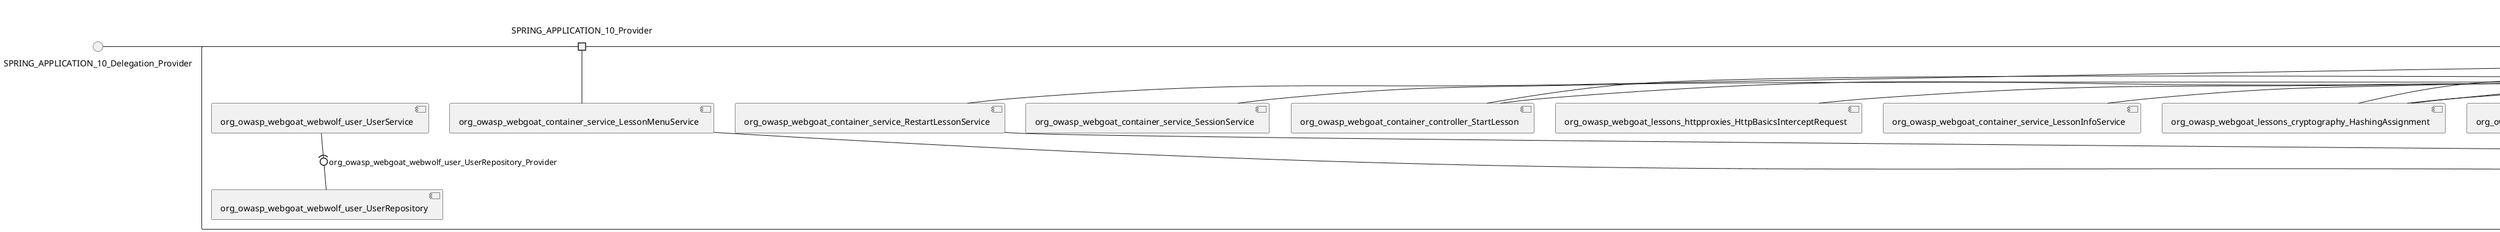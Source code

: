 @startuml
skinparam fixCircleLabelOverlapping true
skinparam componentStyle uml2
() SPRING_APPLICATION_10_Delegation_Provider
() SPRING_APPLICATION_11_Delegation_Provider
() SPRING_APPLICATION_12_Delegation_Provider
() SPRING_APPLICATION_13_Delegation_Provider
() SPRING_APPLICATION_14_Delegation_Provider
() SPRING_APPLICATION_15_Delegation_Provider
() SPRING_APPLICATION_16_Delegation_Provider
() SPRING_APPLICATION_2_Delegation_Provider
() SPRING_APPLICATION_3_Delegation_Provider
() SPRING_APPLICATION_4_Delegation_Provider
() SPRING_APPLICATION_5_Delegation_Provider
() SPRING_APPLICATION_6_Delegation_Provider
() SPRING_APPLICATION_7_Delegation_Provider
() SPRING_APPLICATION_8_Delegation_Provider
() SPRING_APPLICATION_9_Delegation_Provider
() SPRING_APPLICATION_BypassRestrictions_FieldRestrictions_POST_Delegation_Provider
() SPRING_APPLICATION_BypassRestrictions_frontendValidation_POST_Delegation_Provider
() SPRING_APPLICATION_ChromeDevTools_dummy_POST_Delegation_Provider
() SPRING_APPLICATION_ChromeDevTools_network_POST_Delegation_Provider
() SPRING_APPLICATION_CrossSiteScriptingStored_stored_xss_POST_Delegation_Provider
() SPRING_APPLICATION_CrossSiteScriptingStored_stored_xss_follow_up_POST_Delegation_Provider
() SPRING_APPLICATION_CrossSiteScripting_attack1_POST_Delegation_Provider
() SPRING_APPLICATION_CrossSiteScripting_attack3_POST_Delegation_Provider
() SPRING_APPLICATION_CrossSiteScripting_attack4_POST_Delegation_Provider
() SPRING_APPLICATION_CrossSiteScripting_attack5a_GET_Delegation_Provider
() SPRING_APPLICATION_CrossSiteScripting_attack6a_POST_Delegation_Provider
() SPRING_APPLICATION_CrossSiteScripting_dom_follow_up_POST_Delegation_Provider
() SPRING_APPLICATION_CrossSiteScripting_phone_home_xss_POST_Delegation_Provider
() SPRING_APPLICATION_CrossSiteScripting_quiz_GET_POST_Delegation_Provider
() SPRING_APPLICATION_Delegation_Provider
() SPRING_APPLICATION_GET_10_Delegation_Provider
() SPRING_APPLICATION_GET_11_Delegation_Provider
() SPRING_APPLICATION_GET_2_Delegation_Provider
() SPRING_APPLICATION_GET_3_Delegation_Provider
() SPRING_APPLICATION_GET_4_Delegation_Provider
() SPRING_APPLICATION_GET_5_Delegation_Provider
() SPRING_APPLICATION_GET_6_Delegation_Provider
() SPRING_APPLICATION_GET_7_Delegation_Provider
() SPRING_APPLICATION_GET_8_Delegation_Provider
() SPRING_APPLICATION_GET_9_Delegation_Provider
() SPRING_APPLICATION_GET_Delegation_Provider
() SPRING_APPLICATION_HtmlTampering_task_POST_Delegation_Provider
() SPRING_APPLICATION_HttpBasics_attack1_POST_Delegation_Provider
() SPRING_APPLICATION_HttpBasics_attack2_POST_Delegation_Provider
() SPRING_APPLICATION_IDOR_diff_attributes_POST_Delegation_Provider
() SPRING_APPLICATION_IDOR_login_POST_Delegation_Provider
() SPRING_APPLICATION_IDOR_profile_alt_path_POST_Delegation_Provider
() SPRING_APPLICATION_InsecureDeserialization_task_POST_Delegation_Provider
() SPRING_APPLICATION_InsecureLogin_Delegation_Provider
() SPRING_APPLICATION_JWT_decode_POST_Delegation_Provider
() SPRING_APPLICATION_JWT_jku_Delegation_Provider
() SPRING_APPLICATION_JWT_kid_Delegation_Provider
() SPRING_APPLICATION_JWT_quiz_GET_POST_Delegation_Provider
() SPRING_APPLICATION_JWT_refresh_Delegation_Provider
() SPRING_APPLICATION_JWT_secret_POST_Delegation_Provider
() SPRING_APPLICATION_JWT_votings_Delegation_Provider
() SPRING_APPLICATION_LogSpoofing_log_bleeding_POST_Delegation_Provider
() SPRING_APPLICATION_LogSpoofing_log_spoofing_POST_Delegation_Provider
() SPRING_APPLICATION_POST_10_Delegation_Provider
() SPRING_APPLICATION_POST_11_Delegation_Provider
() SPRING_APPLICATION_POST_12_Delegation_Provider
() SPRING_APPLICATION_POST_13_Delegation_Provider
() SPRING_APPLICATION_POST_14_Delegation_Provider
() SPRING_APPLICATION_POST_15_Delegation_Provider
() SPRING_APPLICATION_POST_16_Delegation_Provider
() SPRING_APPLICATION_POST_17_Delegation_Provider
() SPRING_APPLICATION_POST_18_Delegation_Provider
() SPRING_APPLICATION_POST_2_Delegation_Provider
() SPRING_APPLICATION_POST_3_Delegation_Provider
() SPRING_APPLICATION_POST_4_Delegation_Provider
() SPRING_APPLICATION_POST_5_Delegation_Provider
() SPRING_APPLICATION_POST_6_Delegation_Provider
() SPRING_APPLICATION_POST_7_Delegation_Provider
() SPRING_APPLICATION_POST_8_Delegation_Provider
() SPRING_APPLICATION_POST_9_Delegation_Provider
() SPRING_APPLICATION_POST_Delegation_Provider
() SPRING_APPLICATION_PUT_Delegation_Provider
() SPRING_APPLICATION_PasswordReset_ForgotPassword_create_password_reset_link_POST_Delegation_Provider
() SPRING_APPLICATION_PasswordReset_SecurityQuestions_POST_Delegation_Provider
() SPRING_APPLICATION_PasswordReset_reset_Delegation_Provider
() SPRING_APPLICATION_PasswordReset_simple_mail_reset_POST_Delegation_Provider
() SPRING_APPLICATION_PathTraversal_profile_picture_GET_Delegation_Provider
() SPRING_APPLICATION_PathTraversal_profile_picture_fix_GET_Delegation_Provider
() SPRING_APPLICATION_PathTraversal_profile_upload_POST_Delegation_Provider
() SPRING_APPLICATION_PathTraversal_profile_upload_fix_POST_Delegation_Provider
() SPRING_APPLICATION_PathTraversal_profile_upload_remove_user_input_POST_Delegation_Provider
() SPRING_APPLICATION_PathTraversal_random_POST_Delegation_Provider
() SPRING_APPLICATION_PathTraversal_random_picture_GET_Delegation_Provider
() SPRING_APPLICATION_PathTraversal_zip_slip_Delegation_Provider
() SPRING_APPLICATION_SSRF_task1_POST_Delegation_Provider
() SPRING_APPLICATION_SSRF_task2_POST_Delegation_Provider
() SPRING_APPLICATION_SecurePasswords_assignment_POST_Delegation_Provider
() SPRING_APPLICATION_SqlInjectionAdvanced_attack6a_POST_Delegation_Provider
() SPRING_APPLICATION_SqlInjectionAdvanced_attack6b_POST_Delegation_Provider
() SPRING_APPLICATION_SqlInjectionAdvanced_challenge_Login_POST_Delegation_Provider
() SPRING_APPLICATION_SqlInjectionAdvanced_challenge_PUT_Delegation_Provider
() SPRING_APPLICATION_SqlInjectionAdvanced_quiz_GET_POST_Delegation_Provider
() SPRING_APPLICATION_SqlInjectionMitigations_attack10a_POST_Delegation_Provider
() SPRING_APPLICATION_SqlInjectionMitigations_attack10b_POST_Delegation_Provider
() SPRING_APPLICATION_SqlInjectionMitigations_attack12a_POST_Delegation_Provider
() SPRING_APPLICATION_SqlInjectionMitigations_servers_GET_Delegation_Provider
() SPRING_APPLICATION_SqlInjection_assignment5a_POST_Delegation_Provider
() SPRING_APPLICATION_SqlInjection_assignment5b_POST_Delegation_Provider
() SPRING_APPLICATION_SqlInjection_attack10_POST_Delegation_Provider
() SPRING_APPLICATION_SqlInjection_attack2_POST_Delegation_Provider
() SPRING_APPLICATION_SqlInjection_attack3_POST_Delegation_Provider
() SPRING_APPLICATION_SqlInjection_attack4_POST_Delegation_Provider
() SPRING_APPLICATION_SqlInjection_attack5_POST_Delegation_Provider
() SPRING_APPLICATION_SqlInjection_attack8_POST_Delegation_Provider
() SPRING_APPLICATION_SqlInjection_attack9_POST_Delegation_Provider
() SPRING_APPLICATION_SqlOnlyInputValidationOnKeywords_attack_POST_Delegation_Provider
() SPRING_APPLICATION_SqlOnlyInputValidation_attack_POST_Delegation_Provider
() SPRING_APPLICATION_VulnerableComponents_attack1_POST_Delegation_Provider
() SPRING_APPLICATION_WebWolf_GET_Delegation_Provider
() SPRING_APPLICATION_WebWolf_landing_Delegation_Provider
() SPRING_APPLICATION_WebWolf_mail_Delegation_Provider
() SPRING_APPLICATION_challenge_1_POST_Delegation_Provider
() SPRING_APPLICATION_challenge_5_POST_Delegation_Provider
() SPRING_APPLICATION_challenge_7_Delegation_Provider
() SPRING_APPLICATION_challenge_8_Delegation_Provider
() SPRING_APPLICATION_challenge_logo_Delegation_Provider
() SPRING_APPLICATION_cia_quiz_GET_POST_Delegation_Provider
() SPRING_APPLICATION_clientSideFiltering_attack1_POST_Delegation_Provider
() SPRING_APPLICATION_clientSideFiltering_challenge_store_coupons_GET_Delegation_Provider
() SPRING_APPLICATION_clientSideFiltering_getItForFree_POST_Delegation_Provider
() SPRING_APPLICATION_clientSideFiltering_salaries_GET_Delegation_Provider
() SPRING_APPLICATION_crypto_encoding_basic_auth_POST_Delegation_Provider
() SPRING_APPLICATION_crypto_encoding_xor_POST_Delegation_Provider
() SPRING_APPLICATION_crypto_hashing_POST_Delegation_Provider
() SPRING_APPLICATION_crypto_secure_defaults_POST_Delegation_Provider
() SPRING_APPLICATION_crypto_signing_verify_POST_Delegation_Provider
() SPRING_APPLICATION_csrf_feedback_message_POST_Delegation_Provider
() SPRING_APPLICATION_csrf_review_POST_Delegation_Provider
() SPRING_APPLICATION_files_GET_Delegation_Provider
() SPRING_APPLICATION_fileupload_POST_Delegation_Provider
() SPRING_APPLICATION_jwt_Delegation_Provider
() SPRING_APPLICATION_landing_Delegation_Provider
() SPRING_APPLICATION_lesson_template_Delegation_Provider
() SPRING_APPLICATION_login_oauth_mvc_GET_Delegation_Provider
() SPRING_APPLICATION_mail_DELETE_GET_POST_Delegation_Provider
() SPRING_APPLICATION_register_mvc_POST_Delegation_Provider
() SPRING_APPLICATION_registration_GET_Delegation_Provider
() SPRING_APPLICATION_requests_GET_Delegation_Provider
() SPRING_APPLICATION_scoreboard_data_GET_Delegation_Provider
() SPRING_APPLICATION_server_directory_GET_Delegation_Provider
() SPRING_APPLICATION_service_debug_labels_mvc_Delegation_Provider
() SPRING_APPLICATION_service_lessonoverview_mvc_Delegation_Provider
() SPRING_APPLICATION_xxe_comments_GET_Delegation_Provider
rectangle System {
[org_owasp_webgoat_container_HammerHead] [[webgoat-webgoat.repository#_QCD-xmTkEe-T-oIEN__fXQ]]
[org_owasp_webgoat_container_WebWolfRedirect] [[webgoat-webgoat.repository#_QCD-xmTkEe-T-oIEN__fXQ]]
[org_owasp_webgoat_container_controller_StartLesson] [[webgoat-webgoat.repository#_QCD-xmTkEe-T-oIEN__fXQ]]
[org_owasp_webgoat_container_controller_Welcome] [[webgoat-webgoat.repository#_QCD-xmTkEe-T-oIEN__fXQ]]
[org_owasp_webgoat_container_i18n_PluginMessages_Provider] [[webgoat-webgoat.repository#_QCD-xmTkEe-T-oIEN__fXQ]]
[org_owasp_webgoat_container_report_ReportCardController] [[webgoat-webgoat.repository#_QCD-xmTkEe-T-oIEN__fXQ]]
[org_owasp_webgoat_container_service_EnvironmentService] [[webgoat-webgoat.repository#_QCD-xmTkEe-T-oIEN__fXQ]]
[org_owasp_webgoat_container_service_HintService] [[webgoat-webgoat.repository#_QCD-xmTkEe-T-oIEN__fXQ]]
[org_owasp_webgoat_container_service_LabelDebugService] [[webgoat-webgoat.repository#_QCD-xmTkEe-T-oIEN__fXQ]]
[org_owasp_webgoat_container_service_LabelService] [[webgoat-webgoat.repository#_QCD-xmTkEe-T-oIEN__fXQ]]
[org_owasp_webgoat_container_service_LessonInfoService] [[webgoat-webgoat.repository#_QCD-xmTkEe-T-oIEN__fXQ]]
[org_owasp_webgoat_container_service_LessonMenuService] [[webgoat-webgoat.repository#_QCD-xmTkEe-T-oIEN__fXQ]]
[org_owasp_webgoat_container_service_LessonProgressService] [[webgoat-webgoat.repository#_QCD-xmTkEe-T-oIEN__fXQ]]
[org_owasp_webgoat_container_service_LessonTitleService] [[webgoat-webgoat.repository#_QCD-xmTkEe-T-oIEN__fXQ]]
[org_owasp_webgoat_container_service_RestartLessonService] [[webgoat-webgoat.repository#_QCD-xmTkEe-T-oIEN__fXQ]]
[org_owasp_webgoat_container_service_SessionService] [[webgoat-webgoat.repository#_QCD-xmTkEe-T-oIEN__fXQ]]
[org_owasp_webgoat_container_session_UserSessionData_Provider] [[webgoat-webgoat.repository#_QCD-xmTkEe-T-oIEN__fXQ]]
[org_owasp_webgoat_container_session_WebSession_Provider] [[webgoat-webgoat.repository#_QCD-xmTkEe-T-oIEN__fXQ]]
[org_owasp_webgoat_container_users_RegistrationController] [[webgoat-webgoat.repository#_QCD-xmTkEe-T-oIEN__fXQ]]
[org_owasp_webgoat_container_users_Scoreboard] [[webgoat-webgoat.repository#_QCD-xmTkEe-T-oIEN__fXQ]]
[org_owasp_webgoat_container_users_UserProgressRepository] [[webgoat-webgoat.repository#_QCD-xmTkEe-T-oIEN__fXQ]]
[org_owasp_webgoat_container_users_UserRepository] [[webgoat-webgoat.repository#_QCD-xmTkEe-T-oIEN__fXQ]]
[org_owasp_webgoat_container_users_UserService] [[webgoat-webgoat.repository#_QCD-xmTkEe-T-oIEN__fXQ]]
[org_owasp_webgoat_lessons_authbypass_VerifyAccount] [[webgoat-webgoat.repository#_QCD-xmTkEe-T-oIEN__fXQ]]
[org_owasp_webgoat_lessons_bypassrestrictions_BypassRestrictionsFieldRestrictions] [[webgoat-webgoat.repository#_QCD-xmTkEe-T-oIEN__fXQ]]
[org_owasp_webgoat_lessons_bypassrestrictions_BypassRestrictionsFrontendValidation] [[webgoat-webgoat.repository#_QCD-xmTkEe-T-oIEN__fXQ]]
[org_owasp_webgoat_lessons_challenges_FlagController] [[webgoat-webgoat.repository#_QCD-xmTkEe-T-oIEN__fXQ]]
[org_owasp_webgoat_lessons_challenges_challenge1_Assignment1] [[webgoat-webgoat.repository#_QCD-xmTkEe-T-oIEN__fXQ]]
[org_owasp_webgoat_lessons_challenges_challenge1_ImageServlet] [[webgoat-webgoat.repository#_QCD-xmTkEe-T-oIEN__fXQ]]
[org_owasp_webgoat_lessons_challenges_challenge5_Assignment5] [[webgoat-webgoat.repository#_QCD-xmTkEe-T-oIEN__fXQ]]
[org_owasp_webgoat_lessons_challenges_challenge7_Assignment7] [[webgoat-webgoat.repository#_QCD-xmTkEe-T-oIEN__fXQ]]
[org_owasp_webgoat_lessons_challenges_challenge8_Assignment8] [[webgoat-webgoat.repository#_QCD-xmTkEe-T-oIEN__fXQ]]
[org_owasp_webgoat_lessons_chromedevtools_NetworkDummy] [[webgoat-webgoat.repository#_QCD-xmTkEe-T-oIEN__fXQ]]
[org_owasp_webgoat_lessons_chromedevtools_NetworkLesson] [[webgoat-webgoat.repository#_QCD-xmTkEe-T-oIEN__fXQ]]
[org_owasp_webgoat_lessons_cia_CIAQuiz] [[webgoat-webgoat.repository#_QCD-xmTkEe-T-oIEN__fXQ]]
[org_owasp_webgoat_lessons_clientsidefiltering_ClientSideFilteringAssignment] [[webgoat-webgoat.repository#_QCD-xmTkEe-T-oIEN__fXQ]]
[org_owasp_webgoat_lessons_clientsidefiltering_ClientSideFilteringFreeAssignment] [[webgoat-webgoat.repository#_QCD-xmTkEe-T-oIEN__fXQ]]
[org_owasp_webgoat_lessons_clientsidefiltering_Salaries] [[webgoat-webgoat.repository#_QCD-xmTkEe-T-oIEN__fXQ]]
[org_owasp_webgoat_lessons_clientsidefiltering_ShopEndpoint] [[webgoat-webgoat.repository#_QCD-xmTkEe-T-oIEN__fXQ]]
[org_owasp_webgoat_lessons_cryptography_EncodingAssignment] [[webgoat-webgoat.repository#_QCD-xmTkEe-T-oIEN__fXQ]]
[org_owasp_webgoat_lessons_cryptography_HashingAssignment] [[webgoat-webgoat.repository#_QCD-xmTkEe-T-oIEN__fXQ]]
[org_owasp_webgoat_lessons_cryptography_SecureDefaultsAssignment] [[webgoat-webgoat.repository#_QCD-xmTkEe-T-oIEN__fXQ]]
[org_owasp_webgoat_lessons_cryptography_SigningAssignment] [[webgoat-webgoat.repository#_QCD-xmTkEe-T-oIEN__fXQ]]
[org_owasp_webgoat_lessons_cryptography_XOREncodingAssignment] [[webgoat-webgoat.repository#_QCD-xmTkEe-T-oIEN__fXQ]]
[org_owasp_webgoat_lessons_csrf_CSRFConfirmFlag1] [[webgoat-webgoat.repository#_QCD-xmTkEe-T-oIEN__fXQ]]
[org_owasp_webgoat_lessons_csrf_CSRFFeedback] [[webgoat-webgoat.repository#_QCD-xmTkEe-T-oIEN__fXQ]]
[org_owasp_webgoat_lessons_csrf_CSRFGetFlag] [[webgoat-webgoat.repository#_QCD-xmTkEe-T-oIEN__fXQ]]
[org_owasp_webgoat_lessons_csrf_CSRFLogin] [[webgoat-webgoat.repository#_QCD-xmTkEe-T-oIEN__fXQ]]
[org_owasp_webgoat_lessons_csrf_ForgedReviews] [[webgoat-webgoat.repository#_QCD-xmTkEe-T-oIEN__fXQ]]
[org_owasp_webgoat_lessons_csrf_ObjectMapper_Provider] [[webgoat-webgoat.repository#_QCD-xmTkEe-T-oIEN__fXQ]]
[org_owasp_webgoat_lessons_deserialization_InsecureDeserializationTask] [[webgoat-webgoat.repository#_QCD-xmTkEe-T-oIEN__fXQ]]
[org_owasp_webgoat_lessons_hijacksession_HijackSessionAssignment] [[webgoat-webgoat.repository#_QCD-xmTkEe-T-oIEN__fXQ]]
[org_owasp_webgoat_lessons_hijacksession_cas_HijackSessionAuthenticationProvider] [[webgoat-webgoat.repository#_QCD-xmTkEe-T-oIEN__fXQ]]
[org_owasp_webgoat_lessons_htmltampering_HtmlTamperingTask] [[webgoat-webgoat.repository#_QCD-xmTkEe-T-oIEN__fXQ]]
[org_owasp_webgoat_lessons_httpbasics_HttpBasicsLesson] [[webgoat-webgoat.repository#_QCD-xmTkEe-T-oIEN__fXQ]]
[org_owasp_webgoat_lessons_httpbasics_HttpBasicsQuiz] [[webgoat-webgoat.repository#_QCD-xmTkEe-T-oIEN__fXQ]]
[org_owasp_webgoat_lessons_httpproxies_HttpBasicsInterceptRequest] [[webgoat-webgoat.repository#_QCD-xmTkEe-T-oIEN__fXQ]]
[org_owasp_webgoat_lessons_idor_IDORDiffAttributes] [[webgoat-webgoat.repository#_QCD-xmTkEe-T-oIEN__fXQ]]
[org_owasp_webgoat_lessons_idor_IDOREditOtherProfile] [[webgoat-webgoat.repository#_QCD-xmTkEe-T-oIEN__fXQ]]
[org_owasp_webgoat_lessons_idor_IDORLogin] [[webgoat-webgoat.repository#_QCD-xmTkEe-T-oIEN__fXQ]]
[org_owasp_webgoat_lessons_idor_IDORViewOtherProfile] [[webgoat-webgoat.repository#_QCD-xmTkEe-T-oIEN__fXQ]]
[org_owasp_webgoat_lessons_idor_IDORViewOwnProfile] [[webgoat-webgoat.repository#_QCD-xmTkEe-T-oIEN__fXQ]]
[org_owasp_webgoat_lessons_idor_IDORViewOwnProfileAltUrl] [[webgoat-webgoat.repository#_QCD-xmTkEe-T-oIEN__fXQ]]
[org_owasp_webgoat_lessons_insecurelogin_InsecureLoginTask] [[webgoat-webgoat.repository#_QCD-xmTkEe-T-oIEN__fXQ]]
[org_owasp_webgoat_lessons_jwt_JWTDecodeEndpoint] [[webgoat-webgoat.repository#_QCD-xmTkEe-T-oIEN__fXQ]]
[org_owasp_webgoat_lessons_jwt_JWTQuiz] [[webgoat-webgoat.repository#_QCD-xmTkEe-T-oIEN__fXQ]]
[org_owasp_webgoat_lessons_jwt_JWTRefreshEndpoint] [[webgoat-webgoat.repository#_QCD-xmTkEe-T-oIEN__fXQ]]
[org_owasp_webgoat_lessons_jwt_JWTSecretKeyEndpoint] [[webgoat-webgoat.repository#_QCD-xmTkEe-T-oIEN__fXQ]]
[org_owasp_webgoat_lessons_jwt_JWTVotesEndpoint] [[webgoat-webgoat.repository#_QCD-xmTkEe-T-oIEN__fXQ]]
[org_owasp_webgoat_lessons_jwt_claimmisuse_JWTHeaderJKUEndpoint] [[webgoat-webgoat.repository#_QCD-xmTkEe-T-oIEN__fXQ]]
[org_owasp_webgoat_lessons_jwt_claimmisuse_JWTHeaderKIDEndpoint] [[webgoat-webgoat.repository#_QCD-xmTkEe-T-oIEN__fXQ]]
[org_owasp_webgoat_lessons_lessontemplate_SampleAttack] [[webgoat-webgoat.repository#_QCD-xmTkEe-T-oIEN__fXQ]]
[org_owasp_webgoat_lessons_logging_LogBleedingTask] [[webgoat-webgoat.repository#_QCD-xmTkEe-T-oIEN__fXQ]]
[org_owasp_webgoat_lessons_logging_LogSpoofingTask] [[webgoat-webgoat.repository#_QCD-xmTkEe-T-oIEN__fXQ]]
[org_owasp_webgoat_lessons_missingac_MissingFunctionACHiddenMenus] [[webgoat-webgoat.repository#_QCD-xmTkEe-T-oIEN__fXQ]]
[org_owasp_webgoat_lessons_missingac_MissingFunctionACUsers] [[webgoat-webgoat.repository#_QCD-xmTkEe-T-oIEN__fXQ]]
[org_owasp_webgoat_lessons_missingac_MissingFunctionACYourHash] [[webgoat-webgoat.repository#_QCD-xmTkEe-T-oIEN__fXQ]]
[org_owasp_webgoat_lessons_missingac_MissingFunctionACYourHashAdmin] [[webgoat-webgoat.repository#_QCD-xmTkEe-T-oIEN__fXQ]]
[org_owasp_webgoat_lessons_passwordreset_QuestionsAssignment] [[webgoat-webgoat.repository#_QCD-xmTkEe-T-oIEN__fXQ]]
[org_owasp_webgoat_lessons_passwordreset_ResetLinkAssignment] [[webgoat-webgoat.repository#_QCD-xmTkEe-T-oIEN__fXQ]]
[org_owasp_webgoat_lessons_passwordreset_ResetLinkAssignmentForgotPassword] [[webgoat-webgoat.repository#_QCD-xmTkEe-T-oIEN__fXQ]]
[org_owasp_webgoat_lessons_passwordreset_SecurityQuestionAssignment] [[webgoat-webgoat.repository#_QCD-xmTkEe-T-oIEN__fXQ]]
[org_owasp_webgoat_lessons_passwordreset_SimpleMailAssignment] [[webgoat-webgoat.repository#_QCD-xmTkEe-T-oIEN__fXQ]]
[org_owasp_webgoat_lessons_passwordreset_TriedQuestions] [[webgoat-webgoat.repository#_QCD-xmTkEe-T-oIEN__fXQ]]
[org_owasp_webgoat_lessons_pathtraversal_ProfileUpload] [[webgoat-webgoat.repository#_QCD-xmTkEe-T-oIEN__fXQ]]
[org_owasp_webgoat_lessons_pathtraversal_ProfileUploadFix] [[webgoat-webgoat.repository#_QCD-xmTkEe-T-oIEN__fXQ]]
[org_owasp_webgoat_lessons_pathtraversal_ProfileUploadRemoveUserInput] [[webgoat-webgoat.repository#_QCD-xmTkEe-T-oIEN__fXQ]]
[org_owasp_webgoat_lessons_pathtraversal_ProfileUploadRetrieval] [[webgoat-webgoat.repository#_QCD-xmTkEe-T-oIEN__fXQ]]
[org_owasp_webgoat_lessons_pathtraversal_ProfileZipSlip] [[webgoat-webgoat.repository#_QCD-xmTkEe-T-oIEN__fXQ]]
[org_owasp_webgoat_lessons_securepasswords_SecurePasswordsAssignment] [[webgoat-webgoat.repository#_QCD-xmTkEe-T-oIEN__fXQ]]
[org_owasp_webgoat_lessons_spoofcookie_SpoofCookieAssignment] [[webgoat-webgoat.repository#_QCD-xmTkEe-T-oIEN__fXQ]]
[org_owasp_webgoat_lessons_sqlinjection_advanced_SqlInjectionChallenge] [[webgoat-webgoat.repository#_QCD-xmTkEe-T-oIEN__fXQ]]
[org_owasp_webgoat_lessons_sqlinjection_advanced_SqlInjectionChallengeLogin] [[webgoat-webgoat.repository#_QCD-xmTkEe-T-oIEN__fXQ]]
[org_owasp_webgoat_lessons_sqlinjection_advanced_SqlInjectionLesson6a] [[webgoat-webgoat.repository#_QCD-xmTkEe-T-oIEN__fXQ]]
[org_owasp_webgoat_lessons_sqlinjection_advanced_SqlInjectionLesson6b] [[webgoat-webgoat.repository#_QCD-xmTkEe-T-oIEN__fXQ]]
[org_owasp_webgoat_lessons_sqlinjection_advanced_SqlInjectionQuiz] [[webgoat-webgoat.repository#_QCD-xmTkEe-T-oIEN__fXQ]]
[org_owasp_webgoat_lessons_sqlinjection_introduction_SqlInjectionLesson10] [[webgoat-webgoat.repository#_QCD-xmTkEe-T-oIEN__fXQ]]
[org_owasp_webgoat_lessons_sqlinjection_introduction_SqlInjectionLesson2] [[webgoat-webgoat.repository#_QCD-xmTkEe-T-oIEN__fXQ]]
[org_owasp_webgoat_lessons_sqlinjection_introduction_SqlInjectionLesson3] [[webgoat-webgoat.repository#_QCD-xmTkEe-T-oIEN__fXQ]]
[org_owasp_webgoat_lessons_sqlinjection_introduction_SqlInjectionLesson4] [[webgoat-webgoat.repository#_QCD-xmTkEe-T-oIEN__fXQ]]
[org_owasp_webgoat_lessons_sqlinjection_introduction_SqlInjectionLesson5] [[webgoat-webgoat.repository#_QCD-xmTkEe-T-oIEN__fXQ]]
[org_owasp_webgoat_lessons_sqlinjection_introduction_SqlInjectionLesson5a] [[webgoat-webgoat.repository#_QCD-xmTkEe-T-oIEN__fXQ]]
[org_owasp_webgoat_lessons_sqlinjection_introduction_SqlInjectionLesson5b] [[webgoat-webgoat.repository#_QCD-xmTkEe-T-oIEN__fXQ]]
[org_owasp_webgoat_lessons_sqlinjection_introduction_SqlInjectionLesson8] [[webgoat-webgoat.repository#_QCD-xmTkEe-T-oIEN__fXQ]]
[org_owasp_webgoat_lessons_sqlinjection_introduction_SqlInjectionLesson9] [[webgoat-webgoat.repository#_QCD-xmTkEe-T-oIEN__fXQ]]
[org_owasp_webgoat_lessons_sqlinjection_mitigation_Servers] [[webgoat-webgoat.repository#_QCD-xmTkEe-T-oIEN__fXQ]]
[org_owasp_webgoat_lessons_sqlinjection_mitigation_SqlInjectionLesson10a] [[webgoat-webgoat.repository#_QCD-xmTkEe-T-oIEN__fXQ]]
[org_owasp_webgoat_lessons_sqlinjection_mitigation_SqlInjectionLesson10b] [[webgoat-webgoat.repository#_QCD-xmTkEe-T-oIEN__fXQ]]
[org_owasp_webgoat_lessons_sqlinjection_mitigation_SqlInjectionLesson13] [[webgoat-webgoat.repository#_QCD-xmTkEe-T-oIEN__fXQ]]
[org_owasp_webgoat_lessons_sqlinjection_mitigation_SqlOnlyInputValidation] [[webgoat-webgoat.repository#_QCD-xmTkEe-T-oIEN__fXQ]]
[org_owasp_webgoat_lessons_sqlinjection_mitigation_SqlOnlyInputValidationOnKeywords] [[webgoat-webgoat.repository#_QCD-xmTkEe-T-oIEN__fXQ]]
[org_owasp_webgoat_lessons_ssrf_SSRFTask1] [[webgoat-webgoat.repository#_QCD-xmTkEe-T-oIEN__fXQ]]
[org_owasp_webgoat_lessons_ssrf_SSRFTask2] [[webgoat-webgoat.repository#_QCD-xmTkEe-T-oIEN__fXQ]]
[org_owasp_webgoat_lessons_vulnerablecomponents_VulnerableComponentsLesson] [[webgoat-webgoat.repository#_QCD-xmTkEe-T-oIEN__fXQ]]
[org_owasp_webgoat_lessons_webwolfintroduction_LandingAssignment] [[webgoat-webgoat.repository#_QCD-xmTkEe-T-oIEN__fXQ]]
[org_owasp_webgoat_lessons_webwolfintroduction_MailAssignment] [[webgoat-webgoat.repository#_QCD-xmTkEe-T-oIEN__fXQ]]
[org_owasp_webgoat_lessons_xss_CrossSiteScriptingLesson1] [[webgoat-webgoat.repository#_QCD-xmTkEe-T-oIEN__fXQ]]
[org_owasp_webgoat_lessons_xss_CrossSiteScriptingLesson3] [[webgoat-webgoat.repository#_QCD-xmTkEe-T-oIEN__fXQ]]
[org_owasp_webgoat_lessons_xss_CrossSiteScriptingLesson4] [[webgoat-webgoat.repository#_QCD-xmTkEe-T-oIEN__fXQ]]
[org_owasp_webgoat_lessons_xss_CrossSiteScriptingLesson5a] [[webgoat-webgoat.repository#_QCD-xmTkEe-T-oIEN__fXQ]]
[org_owasp_webgoat_lessons_xss_CrossSiteScriptingLesson6a] [[webgoat-webgoat.repository#_QCD-xmTkEe-T-oIEN__fXQ]]
[org_owasp_webgoat_lessons_xss_CrossSiteScriptingQuiz] [[webgoat-webgoat.repository#_QCD-xmTkEe-T-oIEN__fXQ]]
[org_owasp_webgoat_lessons_xss_DOMCrossSiteScripting] [[webgoat-webgoat.repository#_QCD-xmTkEe-T-oIEN__fXQ]]
[org_owasp_webgoat_lessons_xss_DOMCrossSiteScriptingVerifier] [[webgoat-webgoat.repository#_QCD-xmTkEe-T-oIEN__fXQ]]
[org_owasp_webgoat_lessons_xss_stored_StoredCrossSiteScriptingVerifier] [[webgoat-webgoat.repository#_QCD-xmTkEe-T-oIEN__fXQ]]
[org_owasp_webgoat_lessons_xss_stored_StoredXssComments] [[webgoat-webgoat.repository#_QCD-xmTkEe-T-oIEN__fXQ]]
[org_owasp_webgoat_lessons_xxe_BlindSendFileAssignment] [[webgoat-webgoat.repository#_QCD-xmTkEe-T-oIEN__fXQ]]
[org_owasp_webgoat_lessons_xxe_CommentsCache] [[webgoat-webgoat.repository#_QCD-xmTkEe-T-oIEN__fXQ]]
[org_owasp_webgoat_lessons_xxe_CommentsEndpoint] [[webgoat-webgoat.repository#_QCD-xmTkEe-T-oIEN__fXQ]]
[org_owasp_webgoat_lessons_xxe_ContentTypeAssignment] [[webgoat-webgoat.repository#_QCD-xmTkEe-T-oIEN__fXQ]]
[org_owasp_webgoat_lessons_xxe_SimpleXXE] [[webgoat-webgoat.repository#_QCD-xmTkEe-T-oIEN__fXQ]]
[org_owasp_webgoat_webwolf_FileServer] [[webgoat-webgoat.repository#_QCD-xmTkEe-T-oIEN__fXQ]]
[org_owasp_webgoat_webwolf_jwt_JWTController] [[webgoat-webgoat.repository#_QCD-xmTkEe-T-oIEN__fXQ]]
[org_owasp_webgoat_webwolf_mailbox_MailboxController] [[webgoat-webgoat.repository#_QCD-xmTkEe-T-oIEN__fXQ]]
[org_owasp_webgoat_webwolf_mailbox_MailboxRepository] [[webgoat-webgoat.repository#_QCD-xmTkEe-T-oIEN__fXQ]]
[org_owasp_webgoat_webwolf_requests_LandingPage] [[webgoat-webgoat.repository#_QCD-xmTkEe-T-oIEN__fXQ]]
[org_owasp_webgoat_webwolf_requests_Requests] [[webgoat-webgoat.repository#_QCD-xmTkEe-T-oIEN__fXQ]]
[org_owasp_webgoat_webwolf_user_UserRepository] [[webgoat-webgoat.repository#_QCD-xmTkEe-T-oIEN__fXQ]]
[org_owasp_webgoat_webwolf_user_UserService] [[webgoat-webgoat.repository#_QCD-xmTkEe-T-oIEN__fXQ]]
port SPRING_APPLICATION_10_Provider
SPRING_APPLICATION_10_Delegation_Provider - SPRING_APPLICATION_10_Provider
SPRING_APPLICATION_10_Provider - [org_owasp_webgoat_container_service_LessonMenuService]
port SPRING_APPLICATION_11_Provider
SPRING_APPLICATION_11_Delegation_Provider - SPRING_APPLICATION_11_Provider
SPRING_APPLICATION_11_Provider - [org_owasp_webgoat_lessons_xxe_SimpleXXE]
port SPRING_APPLICATION_12_Provider
SPRING_APPLICATION_12_Delegation_Provider - SPRING_APPLICATION_12_Provider
SPRING_APPLICATION_12_Provider - [org_owasp_webgoat_container_service_LabelDebugService]
port SPRING_APPLICATION_13_Provider
SPRING_APPLICATION_13_Delegation_Provider - SPRING_APPLICATION_13_Provider
SPRING_APPLICATION_13_Provider - [org_owasp_webgoat_container_controller_StartLesson]
port SPRING_APPLICATION_14_Provider
SPRING_APPLICATION_14_Delegation_Provider - SPRING_APPLICATION_14_Provider
SPRING_APPLICATION_14_Provider - [org_owasp_webgoat_container_service_RestartLessonService]
port SPRING_APPLICATION_15_Provider
SPRING_APPLICATION_15_Delegation_Provider - SPRING_APPLICATION_15_Provider
SPRING_APPLICATION_15_Provider - [org_owasp_webgoat_container_service_SessionService]
port SPRING_APPLICATION_16_Provider
SPRING_APPLICATION_16_Delegation_Provider - SPRING_APPLICATION_16_Provider
SPRING_APPLICATION_16_Provider - [org_owasp_webgoat_lessons_jwt_JWTSecretKeyEndpoint]
port SPRING_APPLICATION_2_Provider
SPRING_APPLICATION_2_Delegation_Provider - SPRING_APPLICATION_2_Provider
SPRING_APPLICATION_2_Provider - [org_owasp_webgoat_container_controller_StartLesson]
port SPRING_APPLICATION_3_Provider
SPRING_APPLICATION_3_Delegation_Provider - SPRING_APPLICATION_3_Provider
SPRING_APPLICATION_3_Provider - [org_owasp_webgoat_webwolf_FileServer]
port SPRING_APPLICATION_4_Provider
SPRING_APPLICATION_4_Delegation_Provider - SPRING_APPLICATION_4_Provider
SPRING_APPLICATION_4_Provider - [org_owasp_webgoat_lessons_httpproxies_HttpBasicsInterceptRequest]
port SPRING_APPLICATION_5_Provider
SPRING_APPLICATION_5_Delegation_Provider - SPRING_APPLICATION_5_Provider
SPRING_APPLICATION_5_Provider - [org_owasp_webgoat_lessons_cryptography_SigningAssignment]
port SPRING_APPLICATION_6_Provider
SPRING_APPLICATION_6_Delegation_Provider - SPRING_APPLICATION_6_Provider
SPRING_APPLICATION_6_Provider - [org_owasp_webgoat_lessons_cryptography_HashingAssignment]
port SPRING_APPLICATION_7_Provider
SPRING_APPLICATION_7_Delegation_Provider - SPRING_APPLICATION_7_Provider
SPRING_APPLICATION_7_Provider - [org_owasp_webgoat_container_service_LessonInfoService]
port SPRING_APPLICATION_8_Provider
SPRING_APPLICATION_8_Delegation_Provider - SPRING_APPLICATION_8_Provider
SPRING_APPLICATION_8_Provider - [org_owasp_webgoat_lessons_cryptography_HashingAssignment]
port SPRING_APPLICATION_9_Provider
SPRING_APPLICATION_9_Delegation_Provider - SPRING_APPLICATION_9_Provider
SPRING_APPLICATION_9_Provider - [org_owasp_webgoat_container_HammerHead]
port SPRING_APPLICATION_BypassRestrictions_FieldRestrictions_POST_Provider
SPRING_APPLICATION_BypassRestrictions_FieldRestrictions_POST_Delegation_Provider - SPRING_APPLICATION_BypassRestrictions_FieldRestrictions_POST_Provider
SPRING_APPLICATION_BypassRestrictions_FieldRestrictions_POST_Provider - [org_owasp_webgoat_lessons_bypassrestrictions_BypassRestrictionsFieldRestrictions]
port SPRING_APPLICATION_BypassRestrictions_frontendValidation_POST_Provider
SPRING_APPLICATION_BypassRestrictions_frontendValidation_POST_Delegation_Provider - SPRING_APPLICATION_BypassRestrictions_frontendValidation_POST_Provider
SPRING_APPLICATION_BypassRestrictions_frontendValidation_POST_Provider - [org_owasp_webgoat_lessons_bypassrestrictions_BypassRestrictionsFrontendValidation]
port SPRING_APPLICATION_ChromeDevTools_dummy_POST_Provider
SPRING_APPLICATION_ChromeDevTools_dummy_POST_Delegation_Provider - SPRING_APPLICATION_ChromeDevTools_dummy_POST_Provider
SPRING_APPLICATION_ChromeDevTools_dummy_POST_Provider - [org_owasp_webgoat_lessons_chromedevtools_NetworkDummy]
port SPRING_APPLICATION_ChromeDevTools_network_POST_Provider
SPRING_APPLICATION_ChromeDevTools_network_POST_Delegation_Provider - SPRING_APPLICATION_ChromeDevTools_network_POST_Provider
SPRING_APPLICATION_ChromeDevTools_network_POST_Provider - [org_owasp_webgoat_lessons_chromedevtools_NetworkLesson]
port SPRING_APPLICATION_CrossSiteScriptingStored_stored_xss_POST_Provider
SPRING_APPLICATION_CrossSiteScriptingStored_stored_xss_POST_Delegation_Provider - SPRING_APPLICATION_CrossSiteScriptingStored_stored_xss_POST_Provider
SPRING_APPLICATION_CrossSiteScriptingStored_stored_xss_POST_Provider - [org_owasp_webgoat_lessons_xss_stored_StoredXssComments]
port SPRING_APPLICATION_CrossSiteScriptingStored_stored_xss_follow_up_POST_Provider
SPRING_APPLICATION_CrossSiteScriptingStored_stored_xss_follow_up_POST_Delegation_Provider - SPRING_APPLICATION_CrossSiteScriptingStored_stored_xss_follow_up_POST_Provider
SPRING_APPLICATION_CrossSiteScriptingStored_stored_xss_follow_up_POST_Provider - [org_owasp_webgoat_lessons_xss_stored_StoredCrossSiteScriptingVerifier]
port SPRING_APPLICATION_CrossSiteScripting_attack1_POST_Provider
SPRING_APPLICATION_CrossSiteScripting_attack1_POST_Delegation_Provider - SPRING_APPLICATION_CrossSiteScripting_attack1_POST_Provider
SPRING_APPLICATION_CrossSiteScripting_attack1_POST_Provider - [org_owasp_webgoat_lessons_xss_CrossSiteScriptingLesson1]
port SPRING_APPLICATION_CrossSiteScripting_attack3_POST_Provider
SPRING_APPLICATION_CrossSiteScripting_attack3_POST_Delegation_Provider - SPRING_APPLICATION_CrossSiteScripting_attack3_POST_Provider
SPRING_APPLICATION_CrossSiteScripting_attack3_POST_Provider - [org_owasp_webgoat_lessons_xss_CrossSiteScriptingLesson3]
port SPRING_APPLICATION_CrossSiteScripting_attack4_POST_Provider
SPRING_APPLICATION_CrossSiteScripting_attack4_POST_Delegation_Provider - SPRING_APPLICATION_CrossSiteScripting_attack4_POST_Provider
SPRING_APPLICATION_CrossSiteScripting_attack4_POST_Provider - [org_owasp_webgoat_lessons_xss_CrossSiteScriptingLesson4]
port SPRING_APPLICATION_CrossSiteScripting_attack5a_GET_Provider
SPRING_APPLICATION_CrossSiteScripting_attack5a_GET_Delegation_Provider - SPRING_APPLICATION_CrossSiteScripting_attack5a_GET_Provider
SPRING_APPLICATION_CrossSiteScripting_attack5a_GET_Provider - [org_owasp_webgoat_lessons_xss_CrossSiteScriptingLesson5a]
port SPRING_APPLICATION_CrossSiteScripting_attack6a_POST_Provider
SPRING_APPLICATION_CrossSiteScripting_attack6a_POST_Delegation_Provider - SPRING_APPLICATION_CrossSiteScripting_attack6a_POST_Provider
SPRING_APPLICATION_CrossSiteScripting_attack6a_POST_Provider - [org_owasp_webgoat_lessons_xss_CrossSiteScriptingLesson6a]
port SPRING_APPLICATION_CrossSiteScripting_dom_follow_up_POST_Provider
SPRING_APPLICATION_CrossSiteScripting_dom_follow_up_POST_Delegation_Provider - SPRING_APPLICATION_CrossSiteScripting_dom_follow_up_POST_Provider
SPRING_APPLICATION_CrossSiteScripting_dom_follow_up_POST_Provider - [org_owasp_webgoat_lessons_xss_DOMCrossSiteScriptingVerifier]
port SPRING_APPLICATION_CrossSiteScripting_phone_home_xss_POST_Provider
SPRING_APPLICATION_CrossSiteScripting_phone_home_xss_POST_Delegation_Provider - SPRING_APPLICATION_CrossSiteScripting_phone_home_xss_POST_Provider
SPRING_APPLICATION_CrossSiteScripting_phone_home_xss_POST_Provider - [org_owasp_webgoat_lessons_xss_DOMCrossSiteScripting]
port SPRING_APPLICATION_CrossSiteScripting_quiz_GET_POST_Provider
SPRING_APPLICATION_CrossSiteScripting_quiz_GET_POST_Delegation_Provider - SPRING_APPLICATION_CrossSiteScripting_quiz_GET_POST_Provider
SPRING_APPLICATION_CrossSiteScripting_quiz_GET_POST_Provider - [org_owasp_webgoat_lessons_xss_CrossSiteScriptingQuiz]
port SPRING_APPLICATION_Provider
SPRING_APPLICATION_Delegation_Provider - SPRING_APPLICATION_Provider
SPRING_APPLICATION_Provider - [org_owasp_webgoat_container_service_LessonTitleService]
port SPRING_APPLICATION_GET_10_Provider
SPRING_APPLICATION_GET_10_Delegation_Provider - SPRING_APPLICATION_GET_10_Provider
SPRING_APPLICATION_GET_10_Provider - [org_owasp_webgoat_lessons_missingac_MissingFunctionACUsers]
port SPRING_APPLICATION_GET_11_Provider
SPRING_APPLICATION_GET_11_Delegation_Provider - SPRING_APPLICATION_GET_11_Provider
SPRING_APPLICATION_GET_11_Provider - [org_owasp_webgoat_lessons_cryptography_EncodingAssignment]
port SPRING_APPLICATION_GET_2_Provider
SPRING_APPLICATION_GET_2_Delegation_Provider - SPRING_APPLICATION_GET_2_Provider
SPRING_APPLICATION_GET_2_Provider - [org_owasp_webgoat_container_service_LabelService]
port SPRING_APPLICATION_GET_3_Provider
SPRING_APPLICATION_GET_3_Delegation_Provider - SPRING_APPLICATION_GET_3_Provider
SPRING_APPLICATION_GET_3_Provider - [org_owasp_webgoat_container_report_ReportCardController]
port SPRING_APPLICATION_GET_4_Provider
SPRING_APPLICATION_GET_4_Delegation_Provider - SPRING_APPLICATION_GET_4_Provider
SPRING_APPLICATION_GET_4_Provider - [org_owasp_webgoat_lessons_idor_IDORViewOtherProfile]
port SPRING_APPLICATION_GET_5_Provider
SPRING_APPLICATION_GET_5_Delegation_Provider - SPRING_APPLICATION_GET_5_Provider
SPRING_APPLICATION_GET_5_Provider - [org_owasp_webgoat_lessons_idor_IDORViewOwnProfile]
port SPRING_APPLICATION_GET_6_Provider
SPRING_APPLICATION_GET_6_Delegation_Provider - SPRING_APPLICATION_GET_6_Provider
SPRING_APPLICATION_GET_6_Provider - [org_owasp_webgoat_container_controller_Welcome]
port SPRING_APPLICATION_GET_7_Provider
SPRING_APPLICATION_GET_7_Delegation_Provider - SPRING_APPLICATION_GET_7_Provider
SPRING_APPLICATION_GET_7_Provider - [org_owasp_webgoat_lessons_csrf_ForgedReviews]
port SPRING_APPLICATION_GET_8_Provider
SPRING_APPLICATION_GET_8_Delegation_Provider - SPRING_APPLICATION_GET_8_Provider
SPRING_APPLICATION_GET_8_Provider - [org_owasp_webgoat_lessons_xss_stored_StoredXssComments]
port SPRING_APPLICATION_GET_9_Provider
SPRING_APPLICATION_GET_9_Delegation_Provider - SPRING_APPLICATION_GET_9_Provider
SPRING_APPLICATION_GET_9_Provider - [org_owasp_webgoat_container_service_HintService]
port SPRING_APPLICATION_GET_Provider
SPRING_APPLICATION_GET_Delegation_Provider - SPRING_APPLICATION_GET_Provider
SPRING_APPLICATION_GET_Provider - [org_owasp_webgoat_lessons_spoofcookie_SpoofCookieAssignment]
port SPRING_APPLICATION_HtmlTampering_task_POST_Provider
SPRING_APPLICATION_HtmlTampering_task_POST_Delegation_Provider - SPRING_APPLICATION_HtmlTampering_task_POST_Provider
SPRING_APPLICATION_HtmlTampering_task_POST_Provider - [org_owasp_webgoat_lessons_htmltampering_HtmlTamperingTask]
port SPRING_APPLICATION_HttpBasics_attack1_POST_Provider
SPRING_APPLICATION_HttpBasics_attack1_POST_Delegation_Provider - SPRING_APPLICATION_HttpBasics_attack1_POST_Provider
SPRING_APPLICATION_HttpBasics_attack1_POST_Provider - [org_owasp_webgoat_lessons_httpbasics_HttpBasicsLesson]
port SPRING_APPLICATION_HttpBasics_attack2_POST_Provider
SPRING_APPLICATION_HttpBasics_attack2_POST_Delegation_Provider - SPRING_APPLICATION_HttpBasics_attack2_POST_Provider
SPRING_APPLICATION_HttpBasics_attack2_POST_Provider - [org_owasp_webgoat_lessons_httpbasics_HttpBasicsQuiz]
port SPRING_APPLICATION_IDOR_diff_attributes_POST_Provider
SPRING_APPLICATION_IDOR_diff_attributes_POST_Delegation_Provider - SPRING_APPLICATION_IDOR_diff_attributes_POST_Provider
SPRING_APPLICATION_IDOR_diff_attributes_POST_Provider - [org_owasp_webgoat_lessons_idor_IDORDiffAttributes]
port SPRING_APPLICATION_IDOR_login_POST_Provider
SPRING_APPLICATION_IDOR_login_POST_Delegation_Provider - SPRING_APPLICATION_IDOR_login_POST_Provider
SPRING_APPLICATION_IDOR_login_POST_Provider - [org_owasp_webgoat_lessons_idor_IDORLogin]
port SPRING_APPLICATION_IDOR_profile_alt_path_POST_Provider
SPRING_APPLICATION_IDOR_profile_alt_path_POST_Delegation_Provider - SPRING_APPLICATION_IDOR_profile_alt_path_POST_Provider
SPRING_APPLICATION_IDOR_profile_alt_path_POST_Provider - [org_owasp_webgoat_lessons_idor_IDORViewOwnProfileAltUrl]
port SPRING_APPLICATION_InsecureDeserialization_task_POST_Provider
SPRING_APPLICATION_InsecureDeserialization_task_POST_Delegation_Provider - SPRING_APPLICATION_InsecureDeserialization_task_POST_Provider
SPRING_APPLICATION_InsecureDeserialization_task_POST_Provider - [org_owasp_webgoat_lessons_deserialization_InsecureDeserializationTask]
port SPRING_APPLICATION_InsecureLogin_Provider
SPRING_APPLICATION_InsecureLogin_Delegation_Provider - SPRING_APPLICATION_InsecureLogin_Provider
SPRING_APPLICATION_InsecureLogin_Provider - [org_owasp_webgoat_lessons_insecurelogin_InsecureLoginTask]
port SPRING_APPLICATION_JWT_decode_POST_Provider
SPRING_APPLICATION_JWT_decode_POST_Delegation_Provider - SPRING_APPLICATION_JWT_decode_POST_Provider
SPRING_APPLICATION_JWT_decode_POST_Provider - [org_owasp_webgoat_lessons_jwt_JWTDecodeEndpoint]
port SPRING_APPLICATION_JWT_jku_Provider
SPRING_APPLICATION_JWT_jku_Delegation_Provider - SPRING_APPLICATION_JWT_jku_Provider
SPRING_APPLICATION_JWT_jku_Provider - [org_owasp_webgoat_lessons_jwt_claimmisuse_JWTHeaderJKUEndpoint]
port SPRING_APPLICATION_JWT_kid_Provider
SPRING_APPLICATION_JWT_kid_Delegation_Provider - SPRING_APPLICATION_JWT_kid_Provider
SPRING_APPLICATION_JWT_kid_Provider - [org_owasp_webgoat_lessons_jwt_claimmisuse_JWTHeaderKIDEndpoint]
port SPRING_APPLICATION_JWT_quiz_GET_POST_Provider
SPRING_APPLICATION_JWT_quiz_GET_POST_Delegation_Provider - SPRING_APPLICATION_JWT_quiz_GET_POST_Provider
SPRING_APPLICATION_JWT_quiz_GET_POST_Provider - [org_owasp_webgoat_lessons_jwt_JWTQuiz]
port SPRING_APPLICATION_JWT_refresh_Provider
SPRING_APPLICATION_JWT_refresh_Delegation_Provider - SPRING_APPLICATION_JWT_refresh_Provider
SPRING_APPLICATION_JWT_refresh_Provider - [org_owasp_webgoat_lessons_jwt_JWTRefreshEndpoint]
port SPRING_APPLICATION_JWT_secret_POST_Provider
SPRING_APPLICATION_JWT_secret_POST_Delegation_Provider - SPRING_APPLICATION_JWT_secret_POST_Provider
SPRING_APPLICATION_JWT_secret_POST_Provider - [org_owasp_webgoat_lessons_jwt_JWTSecretKeyEndpoint]
port SPRING_APPLICATION_JWT_votings_Provider
SPRING_APPLICATION_JWT_votings_Delegation_Provider - SPRING_APPLICATION_JWT_votings_Provider
SPRING_APPLICATION_JWT_votings_Provider - [org_owasp_webgoat_lessons_jwt_JWTVotesEndpoint]
port SPRING_APPLICATION_LogSpoofing_log_bleeding_POST_Provider
SPRING_APPLICATION_LogSpoofing_log_bleeding_POST_Delegation_Provider - SPRING_APPLICATION_LogSpoofing_log_bleeding_POST_Provider
SPRING_APPLICATION_LogSpoofing_log_bleeding_POST_Provider - [org_owasp_webgoat_lessons_logging_LogBleedingTask]
port SPRING_APPLICATION_LogSpoofing_log_spoofing_POST_Provider
SPRING_APPLICATION_LogSpoofing_log_spoofing_POST_Delegation_Provider - SPRING_APPLICATION_LogSpoofing_log_spoofing_POST_Provider
SPRING_APPLICATION_LogSpoofing_log_spoofing_POST_Provider - [org_owasp_webgoat_lessons_logging_LogSpoofingTask]
port SPRING_APPLICATION_POST_10_Provider
SPRING_APPLICATION_POST_10_Delegation_Provider - SPRING_APPLICATION_POST_10_Provider
SPRING_APPLICATION_POST_10_Provider - [org_owasp_webgoat_lessons_spoofcookie_SpoofCookieAssignment]
port SPRING_APPLICATION_POST_11_Provider
SPRING_APPLICATION_POST_11_Delegation_Provider - SPRING_APPLICATION_POST_11_Provider
SPRING_APPLICATION_POST_11_Provider - [org_owasp_webgoat_lessons_csrf_CSRFGetFlag]
port SPRING_APPLICATION_POST_12_Provider
SPRING_APPLICATION_POST_12_Delegation_Provider - SPRING_APPLICATION_POST_12_Provider
SPRING_APPLICATION_POST_12_Provider - [org_owasp_webgoat_lessons_challenges_FlagController]
port SPRING_APPLICATION_POST_13_Provider
SPRING_APPLICATION_POST_13_Delegation_Provider - SPRING_APPLICATION_POST_13_Provider
SPRING_APPLICATION_POST_13_Provider - [org_owasp_webgoat_lessons_xxe_ContentTypeAssignment]
port SPRING_APPLICATION_POST_14_Provider
SPRING_APPLICATION_POST_14_Delegation_Provider - SPRING_APPLICATION_POST_14_Provider
SPRING_APPLICATION_POST_14_Provider - [org_owasp_webgoat_lessons_missingac_MissingFunctionACYourHashAdmin]
port SPRING_APPLICATION_POST_15_Provider
SPRING_APPLICATION_POST_15_Delegation_Provider - SPRING_APPLICATION_POST_15_Provider
SPRING_APPLICATION_POST_15_Provider - [org_owasp_webgoat_lessons_csrf_CSRFLogin]
port SPRING_APPLICATION_POST_16_Provider
SPRING_APPLICATION_POST_16_Delegation_Provider - SPRING_APPLICATION_POST_16_Provider
SPRING_APPLICATION_POST_16_Provider - [org_owasp_webgoat_lessons_hijacksession_HijackSessionAssignment]
port SPRING_APPLICATION_POST_17_Provider
SPRING_APPLICATION_POST_17_Delegation_Provider - SPRING_APPLICATION_POST_17_Provider
SPRING_APPLICATION_POST_17_Provider - [org_owasp_webgoat_lessons_csrf_CSRFFeedback]
port SPRING_APPLICATION_POST_18_Provider
SPRING_APPLICATION_POST_18_Delegation_Provider - SPRING_APPLICATION_POST_18_Provider
SPRING_APPLICATION_POST_18_Provider - [org_owasp_webgoat_lessons_missingac_MissingFunctionACYourHash]
port SPRING_APPLICATION_POST_2_Provider
SPRING_APPLICATION_POST_2_Delegation_Provider - SPRING_APPLICATION_POST_2_Provider
SPRING_APPLICATION_POST_2_Provider - [org_owasp_webgoat_lessons_xxe_BlindSendFileAssignment]
port SPRING_APPLICATION_POST_3_Provider
SPRING_APPLICATION_POST_3_Delegation_Provider - SPRING_APPLICATION_POST_3_Provider
SPRING_APPLICATION_POST_3_Provider - [org_owasp_webgoat_lessons_csrf_CSRFConfirmFlag1]
port SPRING_APPLICATION_POST_4_Provider
SPRING_APPLICATION_POST_4_Delegation_Provider - SPRING_APPLICATION_POST_4_Provider
SPRING_APPLICATION_POST_4_Provider - [org_owasp_webgoat_lessons_missingac_MissingFunctionACUsers]
port SPRING_APPLICATION_POST_5_Provider
SPRING_APPLICATION_POST_5_Delegation_Provider - SPRING_APPLICATION_POST_5_Provider
SPRING_APPLICATION_POST_5_Provider - [org_owasp_webgoat_lessons_passwordreset_QuestionsAssignment]
port SPRING_APPLICATION_POST_6_Provider
SPRING_APPLICATION_POST_6_Delegation_Provider - SPRING_APPLICATION_POST_6_Provider
SPRING_APPLICATION_POST_6_Provider - [org_owasp_webgoat_lessons_passwordreset_SimpleMailAssignment]
port SPRING_APPLICATION_POST_7_Provider
SPRING_APPLICATION_POST_7_Delegation_Provider - SPRING_APPLICATION_POST_7_Provider
SPRING_APPLICATION_POST_7_Provider - [org_owasp_webgoat_lessons_missingac_MissingFunctionACHiddenMenus]
port SPRING_APPLICATION_POST_8_Provider
SPRING_APPLICATION_POST_8_Delegation_Provider - SPRING_APPLICATION_POST_8_Provider
SPRING_APPLICATION_POST_8_Provider - [org_owasp_webgoat_lessons_chromedevtools_NetworkLesson]
port SPRING_APPLICATION_POST_9_Provider
SPRING_APPLICATION_POST_9_Delegation_Provider - SPRING_APPLICATION_POST_9_Provider
SPRING_APPLICATION_POST_9_Provider - [org_owasp_webgoat_lessons_authbypass_VerifyAccount]
port SPRING_APPLICATION_POST_Provider
SPRING_APPLICATION_POST_Delegation_Provider - SPRING_APPLICATION_POST_Provider
SPRING_APPLICATION_POST_Provider - [org_owasp_webgoat_lessons_xxe_SimpleXXE]
port SPRING_APPLICATION_PUT_Provider
SPRING_APPLICATION_PUT_Delegation_Provider - SPRING_APPLICATION_PUT_Provider
SPRING_APPLICATION_PUT_Provider - [org_owasp_webgoat_lessons_idor_IDOREditOtherProfile]
port SPRING_APPLICATION_PasswordReset_ForgotPassword_create_password_reset_link_POST_Provider
SPRING_APPLICATION_PasswordReset_ForgotPassword_create_password_reset_link_POST_Delegation_Provider - SPRING_APPLICATION_PasswordReset_ForgotPassword_create_password_reset_link_POST_Provider
SPRING_APPLICATION_PasswordReset_ForgotPassword_create_password_reset_link_POST_Provider - [org_owasp_webgoat_lessons_passwordreset_ResetLinkAssignmentForgotPassword]
port SPRING_APPLICATION_PasswordReset_SecurityQuestions_POST_Provider
SPRING_APPLICATION_PasswordReset_SecurityQuestions_POST_Delegation_Provider - SPRING_APPLICATION_PasswordReset_SecurityQuestions_POST_Provider
SPRING_APPLICATION_PasswordReset_SecurityQuestions_POST_Provider - [org_owasp_webgoat_lessons_passwordreset_SecurityQuestionAssignment]
port SPRING_APPLICATION_PasswordReset_reset_Provider
SPRING_APPLICATION_PasswordReset_reset_Delegation_Provider - SPRING_APPLICATION_PasswordReset_reset_Provider
SPRING_APPLICATION_PasswordReset_reset_Provider - [org_owasp_webgoat_lessons_passwordreset_ResetLinkAssignment]
port SPRING_APPLICATION_PasswordReset_simple_mail_reset_POST_Provider
SPRING_APPLICATION_PasswordReset_simple_mail_reset_POST_Delegation_Provider - SPRING_APPLICATION_PasswordReset_simple_mail_reset_POST_Provider
SPRING_APPLICATION_PasswordReset_simple_mail_reset_POST_Provider - [org_owasp_webgoat_lessons_passwordreset_SimpleMailAssignment]
port SPRING_APPLICATION_PathTraversal_profile_picture_GET_Provider
SPRING_APPLICATION_PathTraversal_profile_picture_GET_Delegation_Provider - SPRING_APPLICATION_PathTraversal_profile_picture_GET_Provider
SPRING_APPLICATION_PathTraversal_profile_picture_GET_Provider - [org_owasp_webgoat_lessons_pathtraversal_ProfileUpload]
port SPRING_APPLICATION_PathTraversal_profile_picture_fix_GET_Provider
SPRING_APPLICATION_PathTraversal_profile_picture_fix_GET_Delegation_Provider - SPRING_APPLICATION_PathTraversal_profile_picture_fix_GET_Provider
SPRING_APPLICATION_PathTraversal_profile_picture_fix_GET_Provider - [org_owasp_webgoat_lessons_pathtraversal_ProfileUploadFix]
port SPRING_APPLICATION_PathTraversal_profile_upload_POST_Provider
SPRING_APPLICATION_PathTraversal_profile_upload_POST_Delegation_Provider - SPRING_APPLICATION_PathTraversal_profile_upload_POST_Provider
SPRING_APPLICATION_PathTraversal_profile_upload_POST_Provider - [org_owasp_webgoat_lessons_pathtraversal_ProfileUpload]
port SPRING_APPLICATION_PathTraversal_profile_upload_fix_POST_Provider
SPRING_APPLICATION_PathTraversal_profile_upload_fix_POST_Delegation_Provider - SPRING_APPLICATION_PathTraversal_profile_upload_fix_POST_Provider
SPRING_APPLICATION_PathTraversal_profile_upload_fix_POST_Provider - [org_owasp_webgoat_lessons_pathtraversal_ProfileUploadFix]
port SPRING_APPLICATION_PathTraversal_profile_upload_remove_user_input_POST_Provider
SPRING_APPLICATION_PathTraversal_profile_upload_remove_user_input_POST_Delegation_Provider - SPRING_APPLICATION_PathTraversal_profile_upload_remove_user_input_POST_Provider
SPRING_APPLICATION_PathTraversal_profile_upload_remove_user_input_POST_Provider - [org_owasp_webgoat_lessons_pathtraversal_ProfileUploadRemoveUserInput]
port SPRING_APPLICATION_PathTraversal_random_POST_Provider
SPRING_APPLICATION_PathTraversal_random_POST_Delegation_Provider - SPRING_APPLICATION_PathTraversal_random_POST_Provider
SPRING_APPLICATION_PathTraversal_random_POST_Provider - [org_owasp_webgoat_lessons_pathtraversal_ProfileUploadRetrieval]
port SPRING_APPLICATION_PathTraversal_random_picture_GET_Provider
SPRING_APPLICATION_PathTraversal_random_picture_GET_Delegation_Provider - SPRING_APPLICATION_PathTraversal_random_picture_GET_Provider
SPRING_APPLICATION_PathTraversal_random_picture_GET_Provider - [org_owasp_webgoat_lessons_pathtraversal_ProfileUploadRetrieval]
port SPRING_APPLICATION_PathTraversal_zip_slip_Provider
SPRING_APPLICATION_PathTraversal_zip_slip_Delegation_Provider - SPRING_APPLICATION_PathTraversal_zip_slip_Provider
SPRING_APPLICATION_PathTraversal_zip_slip_Provider - [org_owasp_webgoat_lessons_pathtraversal_ProfileZipSlip]
port SPRING_APPLICATION_SSRF_task1_POST_Provider
SPRING_APPLICATION_SSRF_task1_POST_Delegation_Provider - SPRING_APPLICATION_SSRF_task1_POST_Provider
SPRING_APPLICATION_SSRF_task1_POST_Provider - [org_owasp_webgoat_lessons_ssrf_SSRFTask1]
port SPRING_APPLICATION_SSRF_task2_POST_Provider
SPRING_APPLICATION_SSRF_task2_POST_Delegation_Provider - SPRING_APPLICATION_SSRF_task2_POST_Provider
SPRING_APPLICATION_SSRF_task2_POST_Provider - [org_owasp_webgoat_lessons_ssrf_SSRFTask2]
port SPRING_APPLICATION_SecurePasswords_assignment_POST_Provider
SPRING_APPLICATION_SecurePasswords_assignment_POST_Delegation_Provider - SPRING_APPLICATION_SecurePasswords_assignment_POST_Provider
SPRING_APPLICATION_SecurePasswords_assignment_POST_Provider - [org_owasp_webgoat_lessons_securepasswords_SecurePasswordsAssignment]
port SPRING_APPLICATION_SqlInjectionAdvanced_attack6a_POST_Provider
SPRING_APPLICATION_SqlInjectionAdvanced_attack6a_POST_Delegation_Provider - SPRING_APPLICATION_SqlInjectionAdvanced_attack6a_POST_Provider
SPRING_APPLICATION_SqlInjectionAdvanced_attack6a_POST_Provider - [org_owasp_webgoat_lessons_sqlinjection_advanced_SqlInjectionLesson6a]
port SPRING_APPLICATION_SqlInjectionAdvanced_attack6b_POST_Provider
SPRING_APPLICATION_SqlInjectionAdvanced_attack6b_POST_Delegation_Provider - SPRING_APPLICATION_SqlInjectionAdvanced_attack6b_POST_Provider
SPRING_APPLICATION_SqlInjectionAdvanced_attack6b_POST_Provider - [org_owasp_webgoat_lessons_sqlinjection_advanced_SqlInjectionLesson6b]
port SPRING_APPLICATION_SqlInjectionAdvanced_challenge_Login_POST_Provider
SPRING_APPLICATION_SqlInjectionAdvanced_challenge_Login_POST_Delegation_Provider - SPRING_APPLICATION_SqlInjectionAdvanced_challenge_Login_POST_Provider
SPRING_APPLICATION_SqlInjectionAdvanced_challenge_Login_POST_Provider - [org_owasp_webgoat_lessons_sqlinjection_advanced_SqlInjectionChallengeLogin]
port SPRING_APPLICATION_SqlInjectionAdvanced_challenge_PUT_Provider
SPRING_APPLICATION_SqlInjectionAdvanced_challenge_PUT_Delegation_Provider - SPRING_APPLICATION_SqlInjectionAdvanced_challenge_PUT_Provider
SPRING_APPLICATION_SqlInjectionAdvanced_challenge_PUT_Provider - [org_owasp_webgoat_lessons_sqlinjection_advanced_SqlInjectionChallenge]
port SPRING_APPLICATION_SqlInjectionAdvanced_quiz_GET_POST_Provider
SPRING_APPLICATION_SqlInjectionAdvanced_quiz_GET_POST_Delegation_Provider - SPRING_APPLICATION_SqlInjectionAdvanced_quiz_GET_POST_Provider
SPRING_APPLICATION_SqlInjectionAdvanced_quiz_GET_POST_Provider - [org_owasp_webgoat_lessons_sqlinjection_advanced_SqlInjectionQuiz]
port SPRING_APPLICATION_SqlInjectionMitigations_attack10a_POST_Provider
SPRING_APPLICATION_SqlInjectionMitigations_attack10a_POST_Delegation_Provider - SPRING_APPLICATION_SqlInjectionMitigations_attack10a_POST_Provider
SPRING_APPLICATION_SqlInjectionMitigations_attack10a_POST_Provider - [org_owasp_webgoat_lessons_sqlinjection_mitigation_SqlInjectionLesson10a]
port SPRING_APPLICATION_SqlInjectionMitigations_attack10b_POST_Provider
SPRING_APPLICATION_SqlInjectionMitigations_attack10b_POST_Delegation_Provider - SPRING_APPLICATION_SqlInjectionMitigations_attack10b_POST_Provider
SPRING_APPLICATION_SqlInjectionMitigations_attack10b_POST_Provider - [org_owasp_webgoat_lessons_sqlinjection_mitigation_SqlInjectionLesson10b]
port SPRING_APPLICATION_SqlInjectionMitigations_attack12a_POST_Provider
SPRING_APPLICATION_SqlInjectionMitigations_attack12a_POST_Delegation_Provider - SPRING_APPLICATION_SqlInjectionMitigations_attack12a_POST_Provider
SPRING_APPLICATION_SqlInjectionMitigations_attack12a_POST_Provider - [org_owasp_webgoat_lessons_sqlinjection_mitigation_SqlInjectionLesson13]
port SPRING_APPLICATION_SqlInjectionMitigations_servers_GET_Provider
SPRING_APPLICATION_SqlInjectionMitigations_servers_GET_Delegation_Provider - SPRING_APPLICATION_SqlInjectionMitigations_servers_GET_Provider
SPRING_APPLICATION_SqlInjectionMitigations_servers_GET_Provider - [org_owasp_webgoat_lessons_sqlinjection_mitigation_Servers]
port SPRING_APPLICATION_SqlInjection_assignment5a_POST_Provider
SPRING_APPLICATION_SqlInjection_assignment5a_POST_Delegation_Provider - SPRING_APPLICATION_SqlInjection_assignment5a_POST_Provider
SPRING_APPLICATION_SqlInjection_assignment5a_POST_Provider - [org_owasp_webgoat_lessons_sqlinjection_introduction_SqlInjectionLesson5a]
port SPRING_APPLICATION_SqlInjection_assignment5b_POST_Provider
SPRING_APPLICATION_SqlInjection_assignment5b_POST_Delegation_Provider - SPRING_APPLICATION_SqlInjection_assignment5b_POST_Provider
SPRING_APPLICATION_SqlInjection_assignment5b_POST_Provider - [org_owasp_webgoat_lessons_sqlinjection_introduction_SqlInjectionLesson5b]
port SPRING_APPLICATION_SqlInjection_attack10_POST_Provider
SPRING_APPLICATION_SqlInjection_attack10_POST_Delegation_Provider - SPRING_APPLICATION_SqlInjection_attack10_POST_Provider
SPRING_APPLICATION_SqlInjection_attack10_POST_Provider - [org_owasp_webgoat_lessons_sqlinjection_introduction_SqlInjectionLesson10]
port SPRING_APPLICATION_SqlInjection_attack2_POST_Provider
SPRING_APPLICATION_SqlInjection_attack2_POST_Delegation_Provider - SPRING_APPLICATION_SqlInjection_attack2_POST_Provider
SPRING_APPLICATION_SqlInjection_attack2_POST_Provider - [org_owasp_webgoat_lessons_sqlinjection_introduction_SqlInjectionLesson2]
port SPRING_APPLICATION_SqlInjection_attack3_POST_Provider
SPRING_APPLICATION_SqlInjection_attack3_POST_Delegation_Provider - SPRING_APPLICATION_SqlInjection_attack3_POST_Provider
SPRING_APPLICATION_SqlInjection_attack3_POST_Provider - [org_owasp_webgoat_lessons_sqlinjection_introduction_SqlInjectionLesson3]
port SPRING_APPLICATION_SqlInjection_attack4_POST_Provider
SPRING_APPLICATION_SqlInjection_attack4_POST_Delegation_Provider - SPRING_APPLICATION_SqlInjection_attack4_POST_Provider
SPRING_APPLICATION_SqlInjection_attack4_POST_Provider - [org_owasp_webgoat_lessons_sqlinjection_introduction_SqlInjectionLesson4]
port SPRING_APPLICATION_SqlInjection_attack5_POST_Provider
SPRING_APPLICATION_SqlInjection_attack5_POST_Delegation_Provider - SPRING_APPLICATION_SqlInjection_attack5_POST_Provider
SPRING_APPLICATION_SqlInjection_attack5_POST_Provider - [org_owasp_webgoat_lessons_sqlinjection_introduction_SqlInjectionLesson5]
port SPRING_APPLICATION_SqlInjection_attack8_POST_Provider
SPRING_APPLICATION_SqlInjection_attack8_POST_Delegation_Provider - SPRING_APPLICATION_SqlInjection_attack8_POST_Provider
SPRING_APPLICATION_SqlInjection_attack8_POST_Provider - [org_owasp_webgoat_lessons_sqlinjection_introduction_SqlInjectionLesson8]
port SPRING_APPLICATION_SqlInjection_attack9_POST_Provider
SPRING_APPLICATION_SqlInjection_attack9_POST_Delegation_Provider - SPRING_APPLICATION_SqlInjection_attack9_POST_Provider
SPRING_APPLICATION_SqlInjection_attack9_POST_Provider - [org_owasp_webgoat_lessons_sqlinjection_introduction_SqlInjectionLesson9]
port SPRING_APPLICATION_SqlOnlyInputValidationOnKeywords_attack_POST_Provider
SPRING_APPLICATION_SqlOnlyInputValidationOnKeywords_attack_POST_Delegation_Provider - SPRING_APPLICATION_SqlOnlyInputValidationOnKeywords_attack_POST_Provider
SPRING_APPLICATION_SqlOnlyInputValidationOnKeywords_attack_POST_Provider - [org_owasp_webgoat_lessons_sqlinjection_mitigation_SqlOnlyInputValidationOnKeywords]
port SPRING_APPLICATION_SqlOnlyInputValidation_attack_POST_Provider
SPRING_APPLICATION_SqlOnlyInputValidation_attack_POST_Delegation_Provider - SPRING_APPLICATION_SqlOnlyInputValidation_attack_POST_Provider
SPRING_APPLICATION_SqlOnlyInputValidation_attack_POST_Provider - [org_owasp_webgoat_lessons_sqlinjection_mitigation_SqlOnlyInputValidation]
port SPRING_APPLICATION_VulnerableComponents_attack1_POST_Provider
SPRING_APPLICATION_VulnerableComponents_attack1_POST_Delegation_Provider - SPRING_APPLICATION_VulnerableComponents_attack1_POST_Provider
SPRING_APPLICATION_VulnerableComponents_attack1_POST_Provider - [org_owasp_webgoat_lessons_vulnerablecomponents_VulnerableComponentsLesson]
port SPRING_APPLICATION_WebWolf_GET_Provider
SPRING_APPLICATION_WebWolf_GET_Delegation_Provider - SPRING_APPLICATION_WebWolf_GET_Provider
SPRING_APPLICATION_WebWolf_GET_Provider - [org_owasp_webgoat_container_WebWolfRedirect]
port SPRING_APPLICATION_WebWolf_landing_Provider
SPRING_APPLICATION_WebWolf_landing_Delegation_Provider - SPRING_APPLICATION_WebWolf_landing_Provider
SPRING_APPLICATION_WebWolf_landing_Provider - [org_owasp_webgoat_lessons_webwolfintroduction_LandingAssignment]
port SPRING_APPLICATION_WebWolf_mail_Provider
SPRING_APPLICATION_WebWolf_mail_Delegation_Provider - SPRING_APPLICATION_WebWolf_mail_Provider
SPRING_APPLICATION_WebWolf_mail_Provider - [org_owasp_webgoat_lessons_webwolfintroduction_MailAssignment]
port SPRING_APPLICATION_challenge_1_POST_Provider
SPRING_APPLICATION_challenge_1_POST_Delegation_Provider - SPRING_APPLICATION_challenge_1_POST_Provider
SPRING_APPLICATION_challenge_1_POST_Provider - [org_owasp_webgoat_lessons_challenges_challenge1_Assignment1]
port SPRING_APPLICATION_challenge_5_POST_Provider
SPRING_APPLICATION_challenge_5_POST_Delegation_Provider - SPRING_APPLICATION_challenge_5_POST_Provider
SPRING_APPLICATION_challenge_5_POST_Provider - [org_owasp_webgoat_lessons_challenges_challenge5_Assignment5]
port SPRING_APPLICATION_challenge_7_Provider
SPRING_APPLICATION_challenge_7_Delegation_Provider - SPRING_APPLICATION_challenge_7_Provider
SPRING_APPLICATION_challenge_7_Provider - [org_owasp_webgoat_lessons_challenges_challenge7_Assignment7]
port SPRING_APPLICATION_challenge_8_Provider
SPRING_APPLICATION_challenge_8_Delegation_Provider - SPRING_APPLICATION_challenge_8_Provider
SPRING_APPLICATION_challenge_8_Provider - [org_owasp_webgoat_lessons_challenges_challenge8_Assignment8]
port SPRING_APPLICATION_challenge_logo_Provider
SPRING_APPLICATION_challenge_logo_Delegation_Provider - SPRING_APPLICATION_challenge_logo_Provider
SPRING_APPLICATION_challenge_logo_Provider - [org_owasp_webgoat_lessons_challenges_challenge1_ImageServlet]
port SPRING_APPLICATION_cia_quiz_GET_POST_Provider
SPRING_APPLICATION_cia_quiz_GET_POST_Delegation_Provider - SPRING_APPLICATION_cia_quiz_GET_POST_Provider
SPRING_APPLICATION_cia_quiz_GET_POST_Provider - [org_owasp_webgoat_lessons_cia_CIAQuiz]
port SPRING_APPLICATION_clientSideFiltering_attack1_POST_Provider
SPRING_APPLICATION_clientSideFiltering_attack1_POST_Delegation_Provider - SPRING_APPLICATION_clientSideFiltering_attack1_POST_Provider
SPRING_APPLICATION_clientSideFiltering_attack1_POST_Provider - [org_owasp_webgoat_lessons_clientsidefiltering_ClientSideFilteringAssignment]
port SPRING_APPLICATION_clientSideFiltering_challenge_store_coupons_GET_Provider
SPRING_APPLICATION_clientSideFiltering_challenge_store_coupons_GET_Delegation_Provider - SPRING_APPLICATION_clientSideFiltering_challenge_store_coupons_GET_Provider
SPRING_APPLICATION_clientSideFiltering_challenge_store_coupons_GET_Provider - [org_owasp_webgoat_lessons_clientsidefiltering_ShopEndpoint]
port SPRING_APPLICATION_clientSideFiltering_getItForFree_POST_Provider
SPRING_APPLICATION_clientSideFiltering_getItForFree_POST_Delegation_Provider - SPRING_APPLICATION_clientSideFiltering_getItForFree_POST_Provider
SPRING_APPLICATION_clientSideFiltering_getItForFree_POST_Provider - [org_owasp_webgoat_lessons_clientsidefiltering_ClientSideFilteringFreeAssignment]
port SPRING_APPLICATION_clientSideFiltering_salaries_GET_Provider
SPRING_APPLICATION_clientSideFiltering_salaries_GET_Delegation_Provider - SPRING_APPLICATION_clientSideFiltering_salaries_GET_Provider
SPRING_APPLICATION_clientSideFiltering_salaries_GET_Provider - [org_owasp_webgoat_lessons_clientsidefiltering_Salaries]
port SPRING_APPLICATION_crypto_encoding_basic_auth_POST_Provider
SPRING_APPLICATION_crypto_encoding_basic_auth_POST_Delegation_Provider - SPRING_APPLICATION_crypto_encoding_basic_auth_POST_Provider
SPRING_APPLICATION_crypto_encoding_basic_auth_POST_Provider - [org_owasp_webgoat_lessons_cryptography_EncodingAssignment]
port SPRING_APPLICATION_crypto_encoding_xor_POST_Provider
SPRING_APPLICATION_crypto_encoding_xor_POST_Delegation_Provider - SPRING_APPLICATION_crypto_encoding_xor_POST_Provider
SPRING_APPLICATION_crypto_encoding_xor_POST_Provider - [org_owasp_webgoat_lessons_cryptography_XOREncodingAssignment]
port SPRING_APPLICATION_crypto_hashing_POST_Provider
SPRING_APPLICATION_crypto_hashing_POST_Delegation_Provider - SPRING_APPLICATION_crypto_hashing_POST_Provider
SPRING_APPLICATION_crypto_hashing_POST_Provider - [org_owasp_webgoat_lessons_cryptography_HashingAssignment]
port SPRING_APPLICATION_crypto_secure_defaults_POST_Provider
SPRING_APPLICATION_crypto_secure_defaults_POST_Delegation_Provider - SPRING_APPLICATION_crypto_secure_defaults_POST_Provider
SPRING_APPLICATION_crypto_secure_defaults_POST_Provider - [org_owasp_webgoat_lessons_cryptography_SecureDefaultsAssignment]
port SPRING_APPLICATION_crypto_signing_verify_POST_Provider
SPRING_APPLICATION_crypto_signing_verify_POST_Delegation_Provider - SPRING_APPLICATION_crypto_signing_verify_POST_Provider
SPRING_APPLICATION_crypto_signing_verify_POST_Provider - [org_owasp_webgoat_lessons_cryptography_SigningAssignment]
port SPRING_APPLICATION_csrf_feedback_message_POST_Provider
SPRING_APPLICATION_csrf_feedback_message_POST_Delegation_Provider - SPRING_APPLICATION_csrf_feedback_message_POST_Provider
SPRING_APPLICATION_csrf_feedback_message_POST_Provider - [org_owasp_webgoat_lessons_csrf_CSRFFeedback]
port SPRING_APPLICATION_csrf_review_POST_Provider
SPRING_APPLICATION_csrf_review_POST_Delegation_Provider - SPRING_APPLICATION_csrf_review_POST_Provider
SPRING_APPLICATION_csrf_review_POST_Provider - [org_owasp_webgoat_lessons_csrf_ForgedReviews]
port SPRING_APPLICATION_files_GET_Provider
SPRING_APPLICATION_files_GET_Delegation_Provider - SPRING_APPLICATION_files_GET_Provider
SPRING_APPLICATION_files_GET_Provider - [org_owasp_webgoat_webwolf_FileServer]
port SPRING_APPLICATION_fileupload_POST_Provider
SPRING_APPLICATION_fileupload_POST_Delegation_Provider - SPRING_APPLICATION_fileupload_POST_Provider
SPRING_APPLICATION_fileupload_POST_Provider - [org_owasp_webgoat_webwolf_FileServer]
port SPRING_APPLICATION_jwt_Provider
SPRING_APPLICATION_jwt_Delegation_Provider - SPRING_APPLICATION_jwt_Provider
SPRING_APPLICATION_jwt_Provider - [org_owasp_webgoat_webwolf_jwt_JWTController]
port SPRING_APPLICATION_landing_Provider
SPRING_APPLICATION_landing_Delegation_Provider - SPRING_APPLICATION_landing_Provider
SPRING_APPLICATION_landing_Provider - [org_owasp_webgoat_webwolf_requests_LandingPage]
port SPRING_APPLICATION_lesson_template_Provider
SPRING_APPLICATION_lesson_template_Delegation_Provider - SPRING_APPLICATION_lesson_template_Provider
SPRING_APPLICATION_lesson_template_Provider - [org_owasp_webgoat_lessons_lessontemplate_SampleAttack]
port SPRING_APPLICATION_login_oauth_mvc_GET_Provider
SPRING_APPLICATION_login_oauth_mvc_GET_Delegation_Provider - SPRING_APPLICATION_login_oauth_mvc_GET_Provider
SPRING_APPLICATION_login_oauth_mvc_GET_Provider - [org_owasp_webgoat_container_users_RegistrationController]
port SPRING_APPLICATION_mail_DELETE_GET_POST_Provider
SPRING_APPLICATION_mail_DELETE_GET_POST_Delegation_Provider - SPRING_APPLICATION_mail_DELETE_GET_POST_Provider
SPRING_APPLICATION_mail_DELETE_GET_POST_Provider - [org_owasp_webgoat_webwolf_mailbox_MailboxController]
port SPRING_APPLICATION_register_mvc_POST_Provider
SPRING_APPLICATION_register_mvc_POST_Delegation_Provider - SPRING_APPLICATION_register_mvc_POST_Provider
SPRING_APPLICATION_register_mvc_POST_Provider - [org_owasp_webgoat_container_users_RegistrationController]
port SPRING_APPLICATION_registration_GET_Provider
SPRING_APPLICATION_registration_GET_Delegation_Provider - SPRING_APPLICATION_registration_GET_Provider
SPRING_APPLICATION_registration_GET_Provider - [org_owasp_webgoat_container_users_RegistrationController]
port SPRING_APPLICATION_requests_GET_Provider
SPRING_APPLICATION_requests_GET_Delegation_Provider - SPRING_APPLICATION_requests_GET_Provider
SPRING_APPLICATION_requests_GET_Provider - [org_owasp_webgoat_webwolf_requests_Requests]
port SPRING_APPLICATION_scoreboard_data_GET_Provider
SPRING_APPLICATION_scoreboard_data_GET_Delegation_Provider - SPRING_APPLICATION_scoreboard_data_GET_Provider
SPRING_APPLICATION_scoreboard_data_GET_Provider - [org_owasp_webgoat_container_users_Scoreboard]
port SPRING_APPLICATION_server_directory_GET_Provider
SPRING_APPLICATION_server_directory_GET_Delegation_Provider - SPRING_APPLICATION_server_directory_GET_Provider
SPRING_APPLICATION_server_directory_GET_Provider - [org_owasp_webgoat_container_service_EnvironmentService]
port SPRING_APPLICATION_service_debug_labels_mvc_Provider
SPRING_APPLICATION_service_debug_labels_mvc_Delegation_Provider - SPRING_APPLICATION_service_debug_labels_mvc_Provider
SPRING_APPLICATION_service_debug_labels_mvc_Provider - [org_owasp_webgoat_container_service_LabelDebugService]
port SPRING_APPLICATION_service_lessonoverview_mvc_Provider
SPRING_APPLICATION_service_lessonoverview_mvc_Delegation_Provider - SPRING_APPLICATION_service_lessonoverview_mvc_Provider
SPRING_APPLICATION_service_lessonoverview_mvc_Provider - [org_owasp_webgoat_container_service_LessonProgressService]
port SPRING_APPLICATION_xxe_comments_GET_Provider
SPRING_APPLICATION_xxe_comments_GET_Delegation_Provider - SPRING_APPLICATION_xxe_comments_GET_Provider
SPRING_APPLICATION_xxe_comments_GET_Provider - [org_owasp_webgoat_lessons_xxe_CommentsEndpoint]
[org_owasp_webgoat_lessons_csrf_CSRFGetFlag] -(0- [org_owasp_webgoat_container_i18n_PluginMessages_Provider] : org_owasp_webgoat_container_i18n_PluginMessages_Provider
[org_owasp_webgoat_lessons_idor_IDORViewOtherProfile] -(0- [org_owasp_webgoat_container_session_UserSessionData_Provider] : org_owasp_webgoat_container_session_UserSessionData_Provider
[org_owasp_webgoat_lessons_idor_IDORViewOwnProfile] -(0- [org_owasp_webgoat_container_session_UserSessionData_Provider] : org_owasp_webgoat_container_session_UserSessionData_Provider
[org_owasp_webgoat_lessons_csrf_CSRFConfirmFlag1] -(0- [org_owasp_webgoat_container_session_UserSessionData_Provider] : org_owasp_webgoat_container_session_UserSessionData_Provider
[org_owasp_webgoat_lessons_authbypass_VerifyAccount] -(0- [org_owasp_webgoat_container_session_UserSessionData_Provider] : org_owasp_webgoat_container_session_UserSessionData_Provider
[org_owasp_webgoat_lessons_csrf_CSRFFeedback] -(0- [org_owasp_webgoat_container_session_UserSessionData_Provider] : org_owasp_webgoat_container_session_UserSessionData_Provider
[org_owasp_webgoat_lessons_idor_IDOREditOtherProfile] -(0- [org_owasp_webgoat_container_session_UserSessionData_Provider] : org_owasp_webgoat_container_session_UserSessionData_Provider
[org_owasp_webgoat_lessons_xss_CrossSiteScriptingLesson6a] -(0- [org_owasp_webgoat_container_session_UserSessionData_Provider] : org_owasp_webgoat_container_session_UserSessionData_Provider
[org_owasp_webgoat_lessons_xss_CrossSiteScriptingLesson5a] -(0- [org_owasp_webgoat_container_session_UserSessionData_Provider] : org_owasp_webgoat_container_session_UserSessionData_Provider
[org_owasp_webgoat_lessons_idor_IDORViewOwnProfileAltUrl] -(0- [org_owasp_webgoat_container_session_UserSessionData_Provider] : org_owasp_webgoat_container_session_UserSessionData_Provider
[org_owasp_webgoat_lessons_csrf_CSRFGetFlag] -(0- [org_owasp_webgoat_container_session_UserSessionData_Provider] : org_owasp_webgoat_container_session_UserSessionData_Provider
[org_owasp_webgoat_lessons_lessontemplate_SampleAttack] -(0- [org_owasp_webgoat_container_session_UserSessionData_Provider] : org_owasp_webgoat_container_session_UserSessionData_Provider
[org_owasp_webgoat_lessons_authbypass_VerifyAccount] -(0- [org_owasp_webgoat_container_session_WebSession_Provider] : org_owasp_webgoat_container_session_WebSession_Provider
[org_owasp_webgoat_lessons_xxe_ContentTypeAssignment] -(0- [org_owasp_webgoat_container_session_WebSession_Provider] : org_owasp_webgoat_container_session_WebSession_Provider
[org_owasp_webgoat_lessons_csrf_ForgedReviews] -(0- [org_owasp_webgoat_container_session_WebSession_Provider] : org_owasp_webgoat_container_session_WebSession_Provider
[org_owasp_webgoat_lessons_xss_stored_StoredXssComments] -(0- [org_owasp_webgoat_container_session_WebSession_Provider] : org_owasp_webgoat_container_session_WebSession_Provider
[org_owasp_webgoat_lessons_csrf_CSRFLogin] -(0- [org_owasp_webgoat_container_users_UserProgressRepository] : org_owasp_webgoat_container_users_UserProgressRepository_Provider
[org_owasp_webgoat_container_service_LessonProgressService] -(0- [org_owasp_webgoat_container_users_UserProgressRepository] : org_owasp_webgoat_container_users_UserProgressRepository_Provider
[org_owasp_webgoat_container_users_Scoreboard] -(0- [org_owasp_webgoat_container_users_UserProgressRepository] : org_owasp_webgoat_container_users_UserProgressRepository_Provider
[org_owasp_webgoat_container_users_UserService] -(0- [org_owasp_webgoat_container_users_UserProgressRepository] : org_owasp_webgoat_container_users_UserProgressRepository_Provider
[org_owasp_webgoat_container_service_RestartLessonService] -(0- [org_owasp_webgoat_container_users_UserProgressRepository] : org_owasp_webgoat_container_users_UserProgressRepository_Provider
[org_owasp_webgoat_container_report_ReportCardController] -(0- [org_owasp_webgoat_container_users_UserProgressRepository] : org_owasp_webgoat_container_users_UserProgressRepository_Provider
[org_owasp_webgoat_container_service_LessonMenuService] -(0- [org_owasp_webgoat_container_users_UserProgressRepository] : org_owasp_webgoat_container_users_UserProgressRepository_Provider
[org_owasp_webgoat_container_users_UserService] -(0- [org_owasp_webgoat_container_users_UserRepository] : org_owasp_webgoat_container_users_UserRepository_Provider
[org_owasp_webgoat_container_users_Scoreboard] -(0- [org_owasp_webgoat_container_users_UserRepository] : org_owasp_webgoat_container_users_UserRepository_Provider
[org_owasp_webgoat_lessons_csrf_CSRFFeedback] -(0- [org_owasp_webgoat_lessons_csrf_ObjectMapper_Provider] : org_owasp_webgoat_lessons_csrf_ObjectMapper_Provider
[org_owasp_webgoat_lessons_hijacksession_HijackSessionAssignment] -(0- [org_owasp_webgoat_lessons_hijacksession_cas_HijackSessionAuthenticationProvider] : org_owasp_webgoat_lessons_hijacksession_cas_HijackSessionAuthenticationProvider_Provider
[org_owasp_webgoat_lessons_passwordreset_SecurityQuestionAssignment] -(0- [org_owasp_webgoat_lessons_passwordreset_TriedQuestions] : org_owasp_webgoat_lessons_passwordreset_TriedQuestions_Provider
[org_owasp_webgoat_lessons_xxe_ContentTypeAssignment] -(0- [org_owasp_webgoat_lessons_xxe_CommentsCache] : org_owasp_webgoat_lessons_xxe_CommentsCache_Provider
[org_owasp_webgoat_lessons_xxe_SimpleXXE] -(0- [org_owasp_webgoat_lessons_xxe_CommentsCache] : org_owasp_webgoat_lessons_xxe_CommentsCache_Provider
[org_owasp_webgoat_webwolf_mailbox_MailboxController] -(0- [org_owasp_webgoat_webwolf_mailbox_MailboxRepository] : org_owasp_webgoat_webwolf_mailbox_MailboxRepository_Provider
[org_owasp_webgoat_webwolf_user_UserService] -(0- [org_owasp_webgoat_webwolf_user_UserRepository] : org_owasp_webgoat_webwolf_user_UserRepository_Provider
}

@enduml
